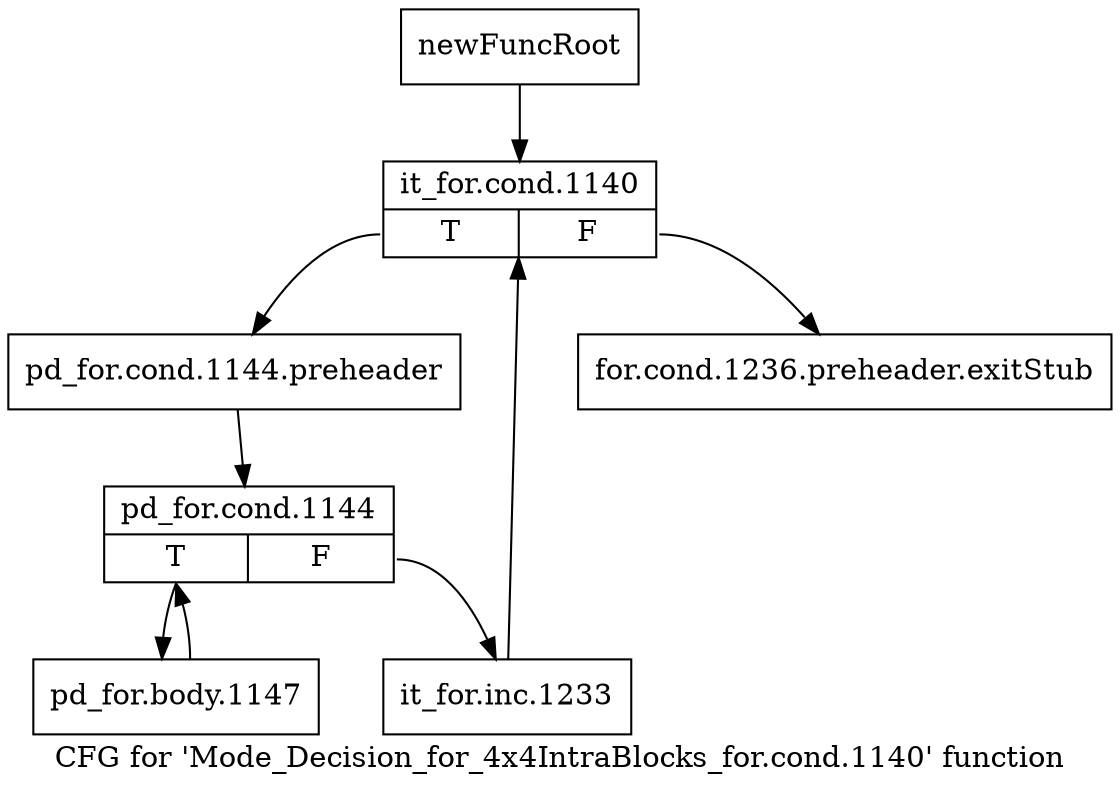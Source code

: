 digraph "CFG for 'Mode_Decision_for_4x4IntraBlocks_for.cond.1140' function" {
	label="CFG for 'Mode_Decision_for_4x4IntraBlocks_for.cond.1140' function";

	Node0x2b20340 [shape=record,label="{newFuncRoot}"];
	Node0x2b20340 -> Node0x2b203e0;
	Node0x2b20390 [shape=record,label="{for.cond.1236.preheader.exitStub}"];
	Node0x2b203e0 [shape=record,label="{it_for.cond.1140|{<s0>T|<s1>F}}"];
	Node0x2b203e0:s0 -> Node0x2b20430;
	Node0x2b203e0:s1 -> Node0x2b20390;
	Node0x2b20430 [shape=record,label="{pd_for.cond.1144.preheader}"];
	Node0x2b20430 -> Node0x2b20480;
	Node0x2b20480 [shape=record,label="{pd_for.cond.1144|{<s0>T|<s1>F}}"];
	Node0x2b20480:s0 -> Node0x2b20520;
	Node0x2b20480:s1 -> Node0x2b204d0;
	Node0x2b204d0 [shape=record,label="{it_for.inc.1233}"];
	Node0x2b204d0 -> Node0x2b203e0;
	Node0x2b20520 [shape=record,label="{pd_for.body.1147}"];
	Node0x2b20520 -> Node0x2b20480;
}
